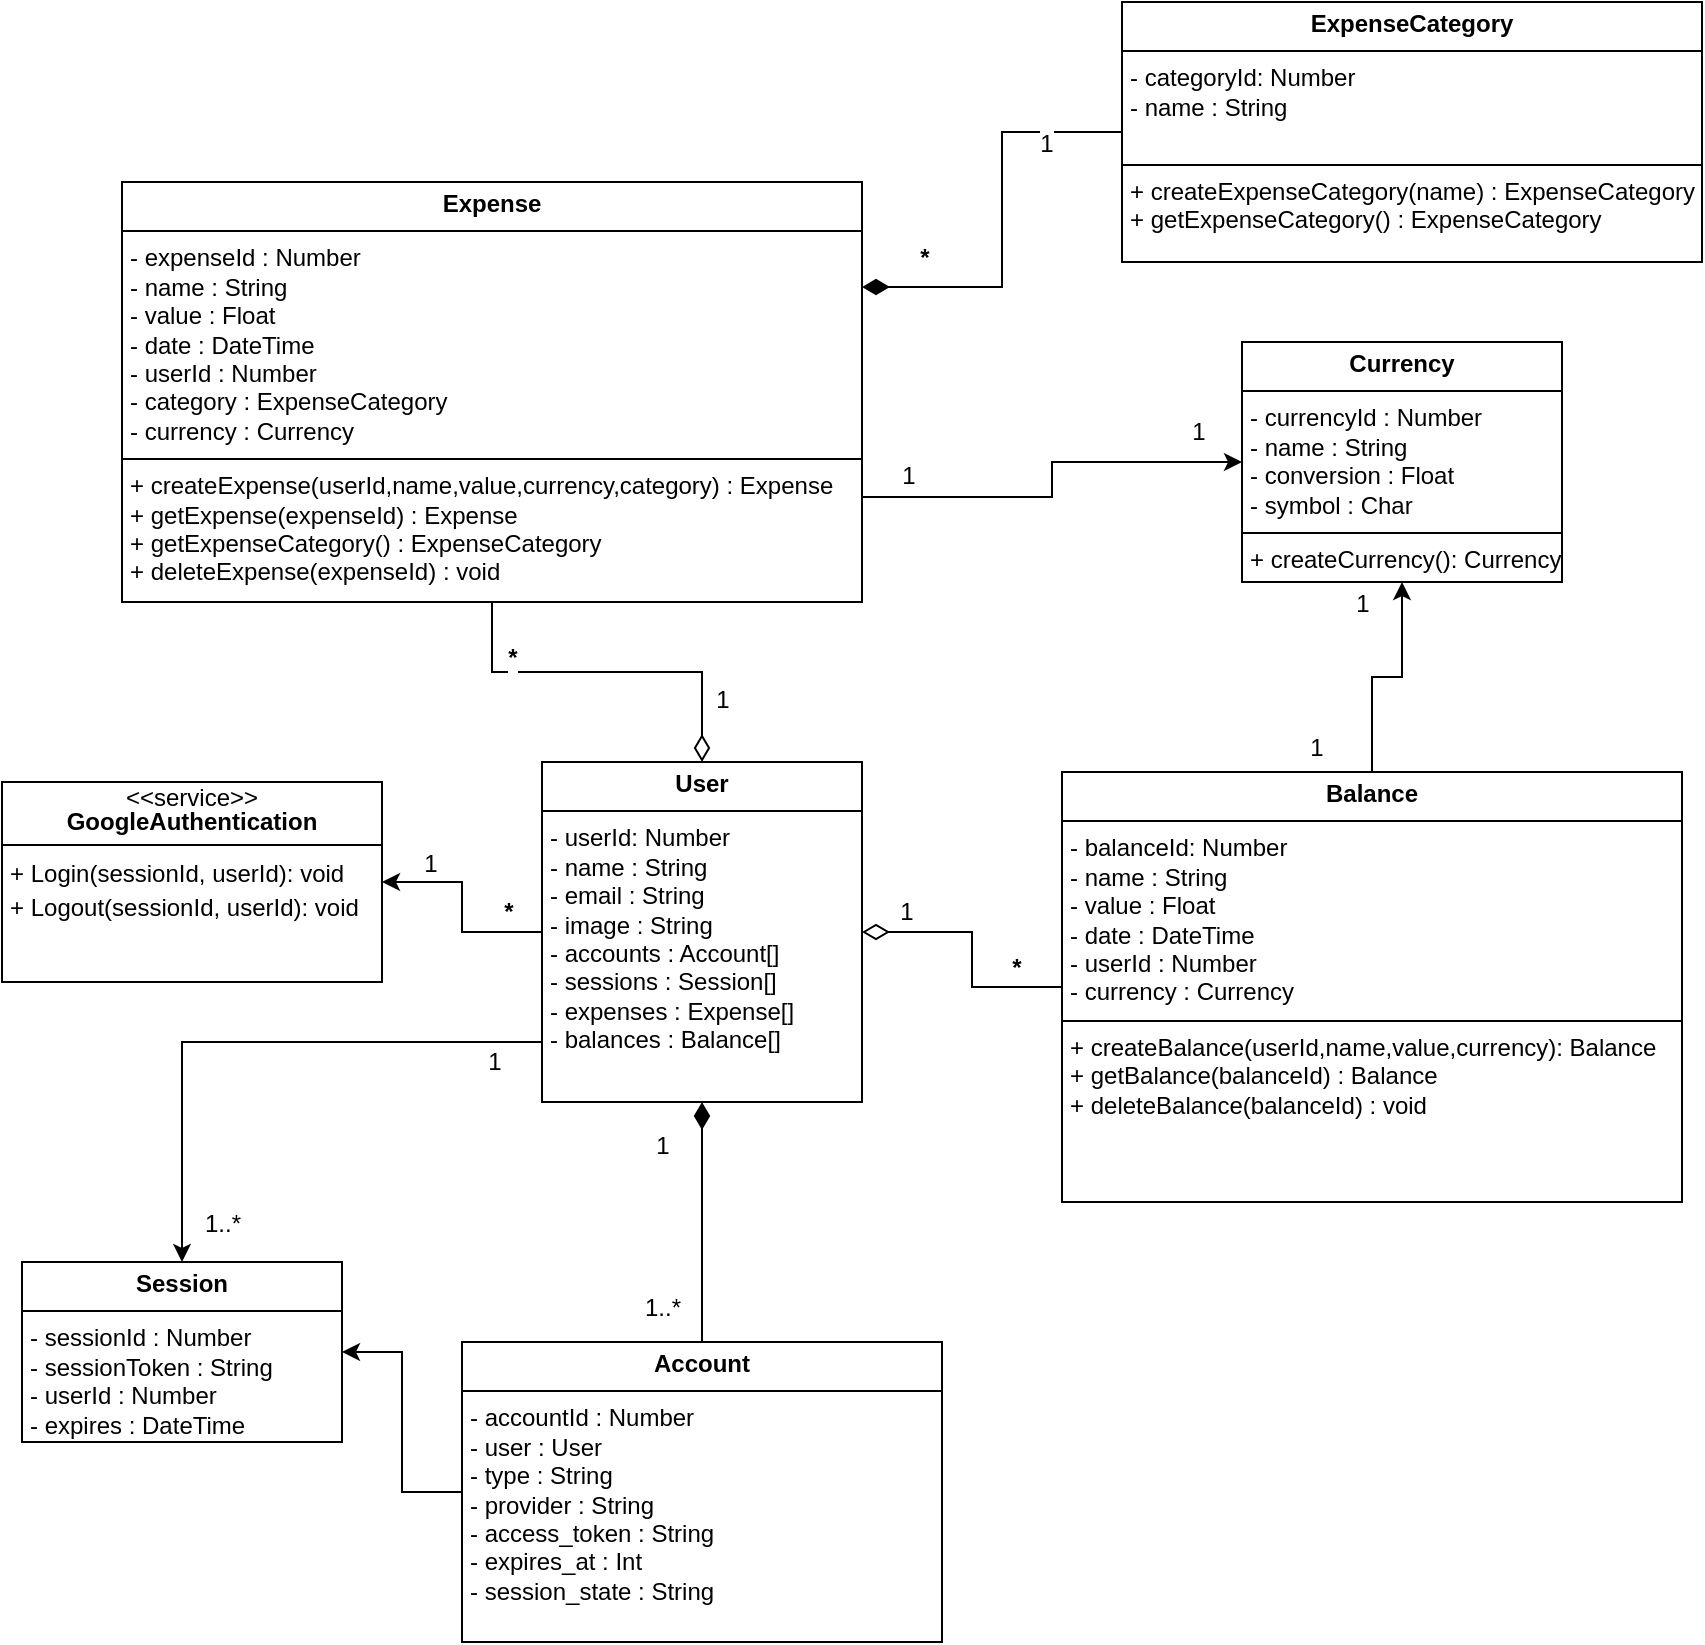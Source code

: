 <mxfile version="24.4.0" type="device">
  <diagram id="C5RBs43oDa-KdzZeNtuy" name="Page-1">
    <mxGraphModel dx="1443" dy="2258" grid="0" gridSize="10" guides="1" tooltips="1" connect="1" arrows="1" fold="1" page="1" pageScale="1" pageWidth="827" pageHeight="1169" math="0" shadow="0">
      <root>
        <mxCell id="WIyWlLk6GJQsqaUBKTNV-0" />
        <mxCell id="WIyWlLk6GJQsqaUBKTNV-1" parent="WIyWlLk6GJQsqaUBKTNV-0" />
        <mxCell id="5QUS0Img_BFSJ7bUPHIu-18" style="edgeStyle=orthogonalEdgeStyle;rounded=0;orthogonalLoop=1;jettySize=auto;html=1;entryX=0.5;entryY=0;entryDx=0;entryDy=0;endArrow=diamondThin;endFill=0;endSize=11;" edge="1" parent="WIyWlLk6GJQsqaUBKTNV-1" source="5QUS0Img_BFSJ7bUPHIu-0" target="5QUS0Img_BFSJ7bUPHIu-6">
          <mxGeometry relative="1" as="geometry" />
        </mxCell>
        <mxCell id="5QUS0Img_BFSJ7bUPHIu-22" value="*" style="edgeLabel;html=1;align=center;verticalAlign=middle;resizable=0;points=[];fontSize=12;fontStyle=1" vertex="1" connectable="0" parent="5QUS0Img_BFSJ7bUPHIu-18">
          <mxGeometry x="-0.812" y="1" relative="1" as="geometry">
            <mxPoint x="9" y="10" as="offset" />
          </mxGeometry>
        </mxCell>
        <mxCell id="5QUS0Img_BFSJ7bUPHIu-23" value="1" style="edgeLabel;html=1;align=center;verticalAlign=middle;resizable=0;points=[];fontSize=12;" vertex="1" connectable="0" parent="5QUS0Img_BFSJ7bUPHIu-18">
          <mxGeometry x="0.746" y="1" relative="1" as="geometry">
            <mxPoint x="9" y="-8" as="offset" />
          </mxGeometry>
        </mxCell>
        <mxCell id="5QUS0Img_BFSJ7bUPHIu-0" value="&lt;p style=&quot;margin:0px;margin-top:4px;text-align:center;&quot;&gt;&lt;b&gt;Expense&lt;/b&gt;&lt;/p&gt;&lt;hr size=&quot;1&quot; style=&quot;border-style:solid;&quot;&gt;&lt;p style=&quot;margin:0px;margin-left:4px;&quot;&gt;- expenseId : Number&lt;span style=&quot;background-color: initial;&quot;&gt;&amp;nbsp;&lt;/span&gt;&lt;/p&gt;&lt;p style=&quot;margin:0px;margin-left:4px;&quot;&gt;- name : String&lt;/p&gt;&lt;p style=&quot;margin:0px;margin-left:4px;&quot;&gt;- value : Float&lt;/p&gt;&lt;p style=&quot;margin:0px;margin-left:4px;&quot;&gt;- date : DateTime&lt;/p&gt;&lt;p style=&quot;margin:0px;margin-left:4px;&quot;&gt;- userId : Number&lt;/p&gt;&lt;p style=&quot;margin:0px;margin-left:4px;&quot;&gt;- category : ExpenseCategory&lt;/p&gt;&lt;p style=&quot;margin:0px;margin-left:4px;&quot;&gt;- currency : Currency&lt;/p&gt;&lt;hr size=&quot;1&quot; style=&quot;border-style:solid;&quot;&gt;&lt;p style=&quot;margin:0px;margin-left:4px;&quot;&gt;+ createExpense(userId,name,value,currency,category) : Expense&lt;/p&gt;&lt;p style=&quot;margin:0px;margin-left:4px;&quot;&gt;+ getExpense(expenseId) : Expense&lt;/p&gt;&lt;p style=&quot;margin:0px;margin-left:4px;&quot;&gt;+ getExpenseCategory() : ExpenseCategory&lt;/p&gt;&lt;p style=&quot;margin:0px;margin-left:4px;&quot;&gt;+ deleteExpense(expenseId) : void&lt;/p&gt;&lt;p style=&quot;margin:0px;margin-left:4px;&quot;&gt;&lt;br&gt;&lt;/p&gt;" style="verticalAlign=top;align=left;overflow=fill;html=1;whiteSpace=wrap;rounded=0;" vertex="1" parent="WIyWlLk6GJQsqaUBKTNV-1">
          <mxGeometry x="-50" y="40" width="370" height="210" as="geometry" />
        </mxCell>
        <mxCell id="5QUS0Img_BFSJ7bUPHIu-28" value="" style="edgeStyle=orthogonalEdgeStyle;rounded=0;orthogonalLoop=1;jettySize=auto;html=1;" edge="1" parent="WIyWlLk6GJQsqaUBKTNV-1" source="5QUS0Img_BFSJ7bUPHIu-6" target="5QUS0Img_BFSJ7bUPHIu-27">
          <mxGeometry relative="1" as="geometry" />
        </mxCell>
        <mxCell id="5QUS0Img_BFSJ7bUPHIu-59" value="1" style="edgeLabel;html=1;align=center;verticalAlign=middle;resizable=0;points=[];fontSize=12;" vertex="1" connectable="0" parent="5QUS0Img_BFSJ7bUPHIu-28">
          <mxGeometry x="0.543" y="-2" relative="1" as="geometry">
            <mxPoint y="-7" as="offset" />
          </mxGeometry>
        </mxCell>
        <mxCell id="5QUS0Img_BFSJ7bUPHIu-60" value="*" style="edgeLabel;html=1;align=center;verticalAlign=middle;resizable=0;points=[];fontSize=12;fontStyle=1" vertex="1" connectable="0" parent="5QUS0Img_BFSJ7bUPHIu-28">
          <mxGeometry x="-0.614" y="1" relative="1" as="geometry">
            <mxPoint x="3" y="-11" as="offset" />
          </mxGeometry>
        </mxCell>
        <mxCell id="5QUS0Img_BFSJ7bUPHIu-6" value="&lt;p style=&quot;margin:0px;margin-top:4px;text-align:center;&quot;&gt;&lt;b&gt;User&lt;/b&gt;&lt;/p&gt;&lt;hr size=&quot;1&quot; style=&quot;border-style:solid;&quot;&gt;&lt;p style=&quot;margin:0px;margin-left:4px;&quot;&gt;- userId: Number&lt;/p&gt;&lt;p style=&quot;margin:0px;margin-left:4px;&quot;&gt;- name : String&lt;/p&gt;&lt;p style=&quot;margin:0px;margin-left:4px;&quot;&gt;- email : String&lt;/p&gt;&lt;p style=&quot;margin:0px;margin-left:4px;&quot;&gt;- image : String&lt;/p&gt;&lt;p style=&quot;margin:0px;margin-left:4px;&quot;&gt;- accounts : Account[]&lt;/p&gt;&lt;p style=&quot;margin:0px;margin-left:4px;&quot;&gt;- sessions : Session[]&lt;/p&gt;&lt;p style=&quot;margin:0px;margin-left:4px;&quot;&gt;- expenses : Expense[]&lt;/p&gt;&lt;p style=&quot;margin:0px;margin-left:4px;&quot;&gt;- balances : Balance[]&lt;/p&gt;&lt;p style=&quot;margin:0px;margin-left:4px;&quot;&gt;&lt;br&gt;&lt;/p&gt;" style="verticalAlign=top;align=left;overflow=fill;html=1;whiteSpace=wrap;" vertex="1" parent="WIyWlLk6GJQsqaUBKTNV-1">
          <mxGeometry x="160" y="330" width="160" height="170" as="geometry" />
        </mxCell>
        <mxCell id="5QUS0Img_BFSJ7bUPHIu-15" style="edgeStyle=orthogonalEdgeStyle;rounded=0;orthogonalLoop=1;jettySize=auto;html=1;entryX=1;entryY=0.25;entryDx=0;entryDy=0;endArrow=diamondThin;endFill=1;endSize=11;" edge="1" parent="WIyWlLk6GJQsqaUBKTNV-1" source="5QUS0Img_BFSJ7bUPHIu-14" target="5QUS0Img_BFSJ7bUPHIu-0">
          <mxGeometry relative="1" as="geometry" />
        </mxCell>
        <mxCell id="5QUS0Img_BFSJ7bUPHIu-19" value="1" style="edgeLabel;html=1;align=center;verticalAlign=middle;resizable=0;points=[];fontStyle=0;fontSize=12;" vertex="1" connectable="0" parent="5QUS0Img_BFSJ7bUPHIu-15">
          <mxGeometry x="-0.248" y="-3" relative="1" as="geometry">
            <mxPoint x="25" y="-12" as="offset" />
          </mxGeometry>
        </mxCell>
        <mxCell id="5QUS0Img_BFSJ7bUPHIu-21" value="*" style="edgeLabel;html=1;align=center;verticalAlign=middle;resizable=0;points=[];fontStyle=1;fontSize=12;" vertex="1" connectable="0" parent="5QUS0Img_BFSJ7bUPHIu-15">
          <mxGeometry x="0.764" y="-1" relative="1" as="geometry">
            <mxPoint x="6" y="-14" as="offset" />
          </mxGeometry>
        </mxCell>
        <mxCell id="5QUS0Img_BFSJ7bUPHIu-14" value="&lt;p style=&quot;margin:0px;margin-top:4px;text-align:center;&quot;&gt;&lt;b&gt;ExpenseCategory&lt;/b&gt;&lt;/p&gt;&lt;hr size=&quot;1&quot; style=&quot;border-style:solid;&quot;&gt;&lt;p style=&quot;margin:0px;margin-left:4px;&quot;&gt;- categoryId: Number&lt;/p&gt;&lt;p style=&quot;margin:0px;margin-left:4px;&quot;&gt;- name : String&lt;/p&gt;&lt;p style=&quot;margin:0px;margin-left:4px;&quot;&gt;&amp;nbsp;&lt;/p&gt;&lt;hr size=&quot;1&quot; style=&quot;border-style:solid;&quot;&gt;&lt;p style=&quot;margin:0px;margin-left:4px;&quot;&gt;+ createExpenseCategory(name) : ExpenseCategory&lt;/p&gt;&lt;p style=&quot;margin:0px;margin-left:4px;&quot;&gt;+ getExpenseCategory() : ExpenseCategory&lt;/p&gt;" style="verticalAlign=top;align=left;overflow=fill;html=1;whiteSpace=wrap;rounded=0;" vertex="1" parent="WIyWlLk6GJQsqaUBKTNV-1">
          <mxGeometry x="450" y="-50" width="290" height="130" as="geometry" />
        </mxCell>
        <mxCell id="5QUS0Img_BFSJ7bUPHIu-24" style="edgeStyle=orthogonalEdgeStyle;rounded=0;orthogonalLoop=1;jettySize=auto;html=1;entryX=1;entryY=0.5;entryDx=0;entryDy=0;endSize=11;endArrow=diamondThin;endFill=0;" edge="1" parent="WIyWlLk6GJQsqaUBKTNV-1" source="5QUS0Img_BFSJ7bUPHIu-17" target="5QUS0Img_BFSJ7bUPHIu-6">
          <mxGeometry relative="1" as="geometry" />
        </mxCell>
        <mxCell id="5QUS0Img_BFSJ7bUPHIu-25" value="*" style="edgeLabel;html=1;align=center;verticalAlign=middle;resizable=0;points=[];fontSize=12;fontStyle=1" vertex="1" connectable="0" parent="5QUS0Img_BFSJ7bUPHIu-24">
          <mxGeometry x="-0.828" y="-2" relative="1" as="geometry">
            <mxPoint x="-12" y="-8" as="offset" />
          </mxGeometry>
        </mxCell>
        <mxCell id="5QUS0Img_BFSJ7bUPHIu-26" value="1" style="edgeLabel;html=1;align=center;verticalAlign=middle;resizable=0;points=[];fontSize=12;" vertex="1" connectable="0" parent="5QUS0Img_BFSJ7bUPHIu-24">
          <mxGeometry x="0.827" y="1" relative="1" as="geometry">
            <mxPoint x="11" y="-11" as="offset" />
          </mxGeometry>
        </mxCell>
        <mxCell id="5QUS0Img_BFSJ7bUPHIu-17" value="&lt;p style=&quot;margin:0px;margin-top:4px;text-align:center;&quot;&gt;&lt;b&gt;Balance&lt;/b&gt;&lt;/p&gt;&lt;hr size=&quot;1&quot; style=&quot;border-style:solid;&quot;&gt;&lt;p style=&quot;margin:0px;margin-left:4px;&quot;&gt;- balanceId: Number&lt;/p&gt;&lt;p style=&quot;margin:0px;margin-left:4px;&quot;&gt;- name : String&lt;/p&gt;&lt;p style=&quot;margin:0px;margin-left:4px;&quot;&gt;- value : Float&lt;/p&gt;&lt;p style=&quot;margin:0px;margin-left:4px;&quot;&gt;- date : DateTime&lt;/p&gt;&lt;p style=&quot;margin:0px;margin-left:4px;&quot;&gt;- userId : Number&lt;/p&gt;&lt;p style=&quot;margin:0px;margin-left:4px;&quot;&gt;- currency : Currency&lt;br&gt;&lt;/p&gt;&lt;hr size=&quot;1&quot; style=&quot;border-style:solid;&quot;&gt;&lt;p style=&quot;margin:0px;margin-left:4px;&quot;&gt;+ createBalance(userId,name,value,currency): Balance&lt;/p&gt;&lt;p style=&quot;margin:0px;margin-left:4px;&quot;&gt;+ getBalance(balanceId) : Balance&lt;/p&gt;&lt;p style=&quot;margin:0px;margin-left:4px;&quot;&gt;+ deleteBalance(balanceId) : void&lt;/p&gt;" style="verticalAlign=top;align=left;overflow=fill;html=1;whiteSpace=wrap;rounded=0;" vertex="1" parent="WIyWlLk6GJQsqaUBKTNV-1">
          <mxGeometry x="420" y="335" width="310" height="215" as="geometry" />
        </mxCell>
        <mxCell id="5QUS0Img_BFSJ7bUPHIu-27" value="&lt;p style=&quot;margin: 4px 0px 0px; text-align: center; line-height: 70%;&quot;&gt;&amp;lt;&amp;lt;service&amp;gt;&amp;gt;&lt;/p&gt;&lt;p style=&quot;margin: 4px 0px 0px; text-align: center; line-height: 70%;&quot;&gt;&lt;b&gt;GoogleAuthentication&lt;/b&gt;&lt;/p&gt;&lt;hr size=&quot;1&quot; style=&quot;border-style:solid;&quot;&gt;&lt;p style=&quot;margin: 0px 0px 0px 4px; line-height: 140%;&quot;&gt;+ Login(sessionId, userId): void&lt;/p&gt;&lt;p style=&quot;margin: 0px 0px 0px 4px; line-height: 140%;&quot;&gt;+ Logout(&lt;span style=&quot;background-color: initial;&quot;&gt;sessionId, userId&lt;/span&gt;&lt;span style=&quot;background-color: initial;&quot;&gt;): void&lt;/span&gt;&lt;/p&gt;" style="verticalAlign=top;align=left;overflow=fill;html=1;whiteSpace=wrap;" vertex="1" parent="WIyWlLk6GJQsqaUBKTNV-1">
          <mxGeometry x="-110" y="340" width="190" height="100" as="geometry" />
        </mxCell>
        <mxCell id="5QUS0Img_BFSJ7bUPHIu-41" style="edgeStyle=orthogonalEdgeStyle;rounded=0;orthogonalLoop=1;jettySize=auto;html=1;entryX=0.5;entryY=1;entryDx=0;entryDy=0;endArrow=diamondThin;endFill=1;endSize=11;" edge="1" parent="WIyWlLk6GJQsqaUBKTNV-1" source="5QUS0Img_BFSJ7bUPHIu-40" target="5QUS0Img_BFSJ7bUPHIu-6">
          <mxGeometry relative="1" as="geometry" />
        </mxCell>
        <mxCell id="5QUS0Img_BFSJ7bUPHIu-44" value="1..*" style="edgeLabel;html=1;align=center;verticalAlign=middle;resizable=0;points=[];fontSize=12;" vertex="1" connectable="0" parent="5QUS0Img_BFSJ7bUPHIu-41">
          <mxGeometry x="-0.712" y="3" relative="1" as="geometry">
            <mxPoint x="-17" as="offset" />
          </mxGeometry>
        </mxCell>
        <mxCell id="5QUS0Img_BFSJ7bUPHIu-45" value="1" style="edgeLabel;html=1;align=center;verticalAlign=middle;resizable=0;points=[];fontSize=12;" vertex="1" connectable="0" parent="5QUS0Img_BFSJ7bUPHIu-41">
          <mxGeometry x="0.633" y="2" relative="1" as="geometry">
            <mxPoint x="-18" as="offset" />
          </mxGeometry>
        </mxCell>
        <mxCell id="5QUS0Img_BFSJ7bUPHIu-56" value="" style="edgeStyle=orthogonalEdgeStyle;rounded=0;orthogonalLoop=1;jettySize=auto;html=1;" edge="1" parent="WIyWlLk6GJQsqaUBKTNV-1" source="5QUS0Img_BFSJ7bUPHIu-40" target="5QUS0Img_BFSJ7bUPHIu-54">
          <mxGeometry relative="1" as="geometry" />
        </mxCell>
        <mxCell id="5QUS0Img_BFSJ7bUPHIu-40" value="&lt;p style=&quot;margin:0px;margin-top:4px;text-align:center;&quot;&gt;&lt;b&gt;Account&lt;/b&gt;&lt;/p&gt;&lt;hr size=&quot;1&quot; style=&quot;border-style:solid;&quot;&gt;&lt;p style=&quot;margin:0px;margin-left:4px;&quot;&gt;- accountId : Number&lt;/p&gt;&lt;p style=&quot;margin:0px;margin-left:4px;&quot;&gt;- user : User&lt;/p&gt;&lt;p style=&quot;margin:0px;margin-left:4px;&quot;&gt;- type : String&lt;/p&gt;&lt;p style=&quot;margin:0px;margin-left:4px;&quot;&gt;- provider : String&lt;/p&gt;&lt;p style=&quot;margin:0px;margin-left:4px;&quot;&gt;- access_token : String&lt;/p&gt;&lt;p style=&quot;margin:0px;margin-left:4px;&quot;&gt;- expires_at : Int&lt;/p&gt;&lt;p style=&quot;margin:0px;margin-left:4px;&quot;&gt;- session_state : String&lt;/p&gt;&lt;p style=&quot;margin:0px;margin-left:4px;&quot;&gt;&lt;br&gt;&lt;/p&gt;" style="verticalAlign=top;align=left;overflow=fill;html=1;whiteSpace=wrap;" vertex="1" parent="WIyWlLk6GJQsqaUBKTNV-1">
          <mxGeometry x="120" y="620" width="240" height="150" as="geometry" />
        </mxCell>
        <mxCell id="5QUS0Img_BFSJ7bUPHIu-48" style="edgeStyle=orthogonalEdgeStyle;rounded=0;orthogonalLoop=1;jettySize=auto;html=1;endArrow=classic;endFill=1;endSize=6;entryX=0.5;entryY=1;entryDx=0;entryDy=0;" edge="1" parent="WIyWlLk6GJQsqaUBKTNV-1" source="5QUS0Img_BFSJ7bUPHIu-17" target="5QUS0Img_BFSJ7bUPHIu-46">
          <mxGeometry relative="1" as="geometry" />
        </mxCell>
        <mxCell id="5QUS0Img_BFSJ7bUPHIu-52" value="1" style="edgeLabel;html=1;align=center;verticalAlign=middle;resizable=0;points=[];fontSize=12;" vertex="1" connectable="0" parent="5QUS0Img_BFSJ7bUPHIu-48">
          <mxGeometry x="0.8" relative="1" as="geometry">
            <mxPoint x="-20" as="offset" />
          </mxGeometry>
        </mxCell>
        <mxCell id="5QUS0Img_BFSJ7bUPHIu-53" value="1" style="edgeLabel;html=1;align=center;verticalAlign=middle;resizable=0;points=[];fontSize=12;" vertex="1" connectable="0" parent="5QUS0Img_BFSJ7bUPHIu-48">
          <mxGeometry x="-0.831" y="4" relative="1" as="geometry">
            <mxPoint x="-24" y="-3" as="offset" />
          </mxGeometry>
        </mxCell>
        <mxCell id="5QUS0Img_BFSJ7bUPHIu-49" style="edgeStyle=orthogonalEdgeStyle;rounded=0;orthogonalLoop=1;jettySize=auto;html=1;endArrow=classic;endFill=1;endSize=6;exitX=1;exitY=0.75;exitDx=0;exitDy=0;" edge="1" parent="WIyWlLk6GJQsqaUBKTNV-1" source="5QUS0Img_BFSJ7bUPHIu-0" target="5QUS0Img_BFSJ7bUPHIu-46">
          <mxGeometry relative="1" as="geometry" />
        </mxCell>
        <mxCell id="5QUS0Img_BFSJ7bUPHIu-50" value="1" style="edgeLabel;html=1;align=center;verticalAlign=middle;resizable=0;points=[];fontSize=12;" vertex="1" connectable="0" parent="5QUS0Img_BFSJ7bUPHIu-49">
          <mxGeometry x="0.784" relative="1" as="geometry">
            <mxPoint y="-15" as="offset" />
          </mxGeometry>
        </mxCell>
        <mxCell id="5QUS0Img_BFSJ7bUPHIu-51" value="1" style="edgeLabel;html=1;align=center;verticalAlign=middle;resizable=0;points=[];fontSize=12;" vertex="1" connectable="0" parent="5QUS0Img_BFSJ7bUPHIu-49">
          <mxGeometry x="-0.781" y="-2" relative="1" as="geometry">
            <mxPoint y="-13" as="offset" />
          </mxGeometry>
        </mxCell>
        <mxCell id="5QUS0Img_BFSJ7bUPHIu-46" value="&lt;p style=&quot;margin:0px;margin-top:4px;text-align:center;&quot;&gt;&lt;b&gt;Currency&lt;/b&gt;&lt;/p&gt;&lt;hr size=&quot;1&quot; style=&quot;border-style:solid;&quot;&gt;&lt;p style=&quot;margin:0px;margin-left:4px;&quot;&gt;- currencyId : Number&lt;/p&gt;&lt;p style=&quot;margin:0px;margin-left:4px;&quot;&gt;- name : String&lt;/p&gt;&lt;p style=&quot;margin:0px;margin-left:4px;&quot;&gt;- conversion : Float&lt;/p&gt;&lt;p style=&quot;margin:0px;margin-left:4px;&quot;&gt;- symbol : Char&lt;/p&gt;&lt;hr size=&quot;1&quot; style=&quot;border-style:solid;&quot;&gt;&lt;p style=&quot;margin:0px;margin-left:4px;&quot;&gt;+ createCurrency(): Currency&lt;/p&gt;" style="verticalAlign=top;align=left;overflow=fill;html=1;whiteSpace=wrap;" vertex="1" parent="WIyWlLk6GJQsqaUBKTNV-1">
          <mxGeometry x="510" y="120" width="160" height="120" as="geometry" />
        </mxCell>
        <mxCell id="5QUS0Img_BFSJ7bUPHIu-54" value="&lt;p style=&quot;margin:0px;margin-top:4px;text-align:center;&quot;&gt;&lt;b&gt;Session&lt;/b&gt;&lt;/p&gt;&lt;hr size=&quot;1&quot; style=&quot;border-style:solid;&quot;&gt;&lt;p style=&quot;margin:0px;margin-left:4px;&quot;&gt;- sessionId : Number&lt;/p&gt;&lt;p style=&quot;margin:0px;margin-left:4px;&quot;&gt;- sessionToken : String&lt;/p&gt;&lt;p style=&quot;margin:0px;margin-left:4px;&quot;&gt;- userId : Number&lt;/p&gt;&lt;p style=&quot;margin:0px;margin-left:4px;&quot;&gt;- expires : DateTime&lt;/p&gt;&lt;hr size=&quot;1&quot; style=&quot;border-style:solid;&quot;&gt;&lt;p style=&quot;margin:0px;margin-left:4px;&quot;&gt;+ method(): Type&lt;/p&gt;" style="verticalAlign=top;align=left;overflow=fill;html=1;whiteSpace=wrap;" vertex="1" parent="WIyWlLk6GJQsqaUBKTNV-1">
          <mxGeometry x="-100" y="580" width="160" height="90" as="geometry" />
        </mxCell>
        <mxCell id="5QUS0Img_BFSJ7bUPHIu-55" style="edgeStyle=orthogonalEdgeStyle;rounded=0;orthogonalLoop=1;jettySize=auto;html=1;entryX=0.5;entryY=0;entryDx=0;entryDy=0;" edge="1" parent="WIyWlLk6GJQsqaUBKTNV-1" target="5QUS0Img_BFSJ7bUPHIu-54">
          <mxGeometry relative="1" as="geometry">
            <mxPoint x="160" y="470" as="sourcePoint" />
            <Array as="points">
              <mxPoint x="159" y="470" />
              <mxPoint x="-20" y="470" />
            </Array>
          </mxGeometry>
        </mxCell>
        <mxCell id="5QUS0Img_BFSJ7bUPHIu-57" value="1" style="edgeLabel;html=1;align=center;verticalAlign=middle;resizable=0;points=[];fontSize=12;" vertex="1" connectable="0" parent="5QUS0Img_BFSJ7bUPHIu-55">
          <mxGeometry x="-0.835" y="1" relative="1" as="geometry">
            <mxPoint y="9" as="offset" />
          </mxGeometry>
        </mxCell>
        <mxCell id="5QUS0Img_BFSJ7bUPHIu-58" value="1..*" style="edgeLabel;html=1;align=center;verticalAlign=middle;resizable=0;points=[];fontSize=12;" vertex="1" connectable="0" parent="5QUS0Img_BFSJ7bUPHIu-55">
          <mxGeometry x="0.857" y="2" relative="1" as="geometry">
            <mxPoint x="18" y="1" as="offset" />
          </mxGeometry>
        </mxCell>
      </root>
    </mxGraphModel>
  </diagram>
</mxfile>
